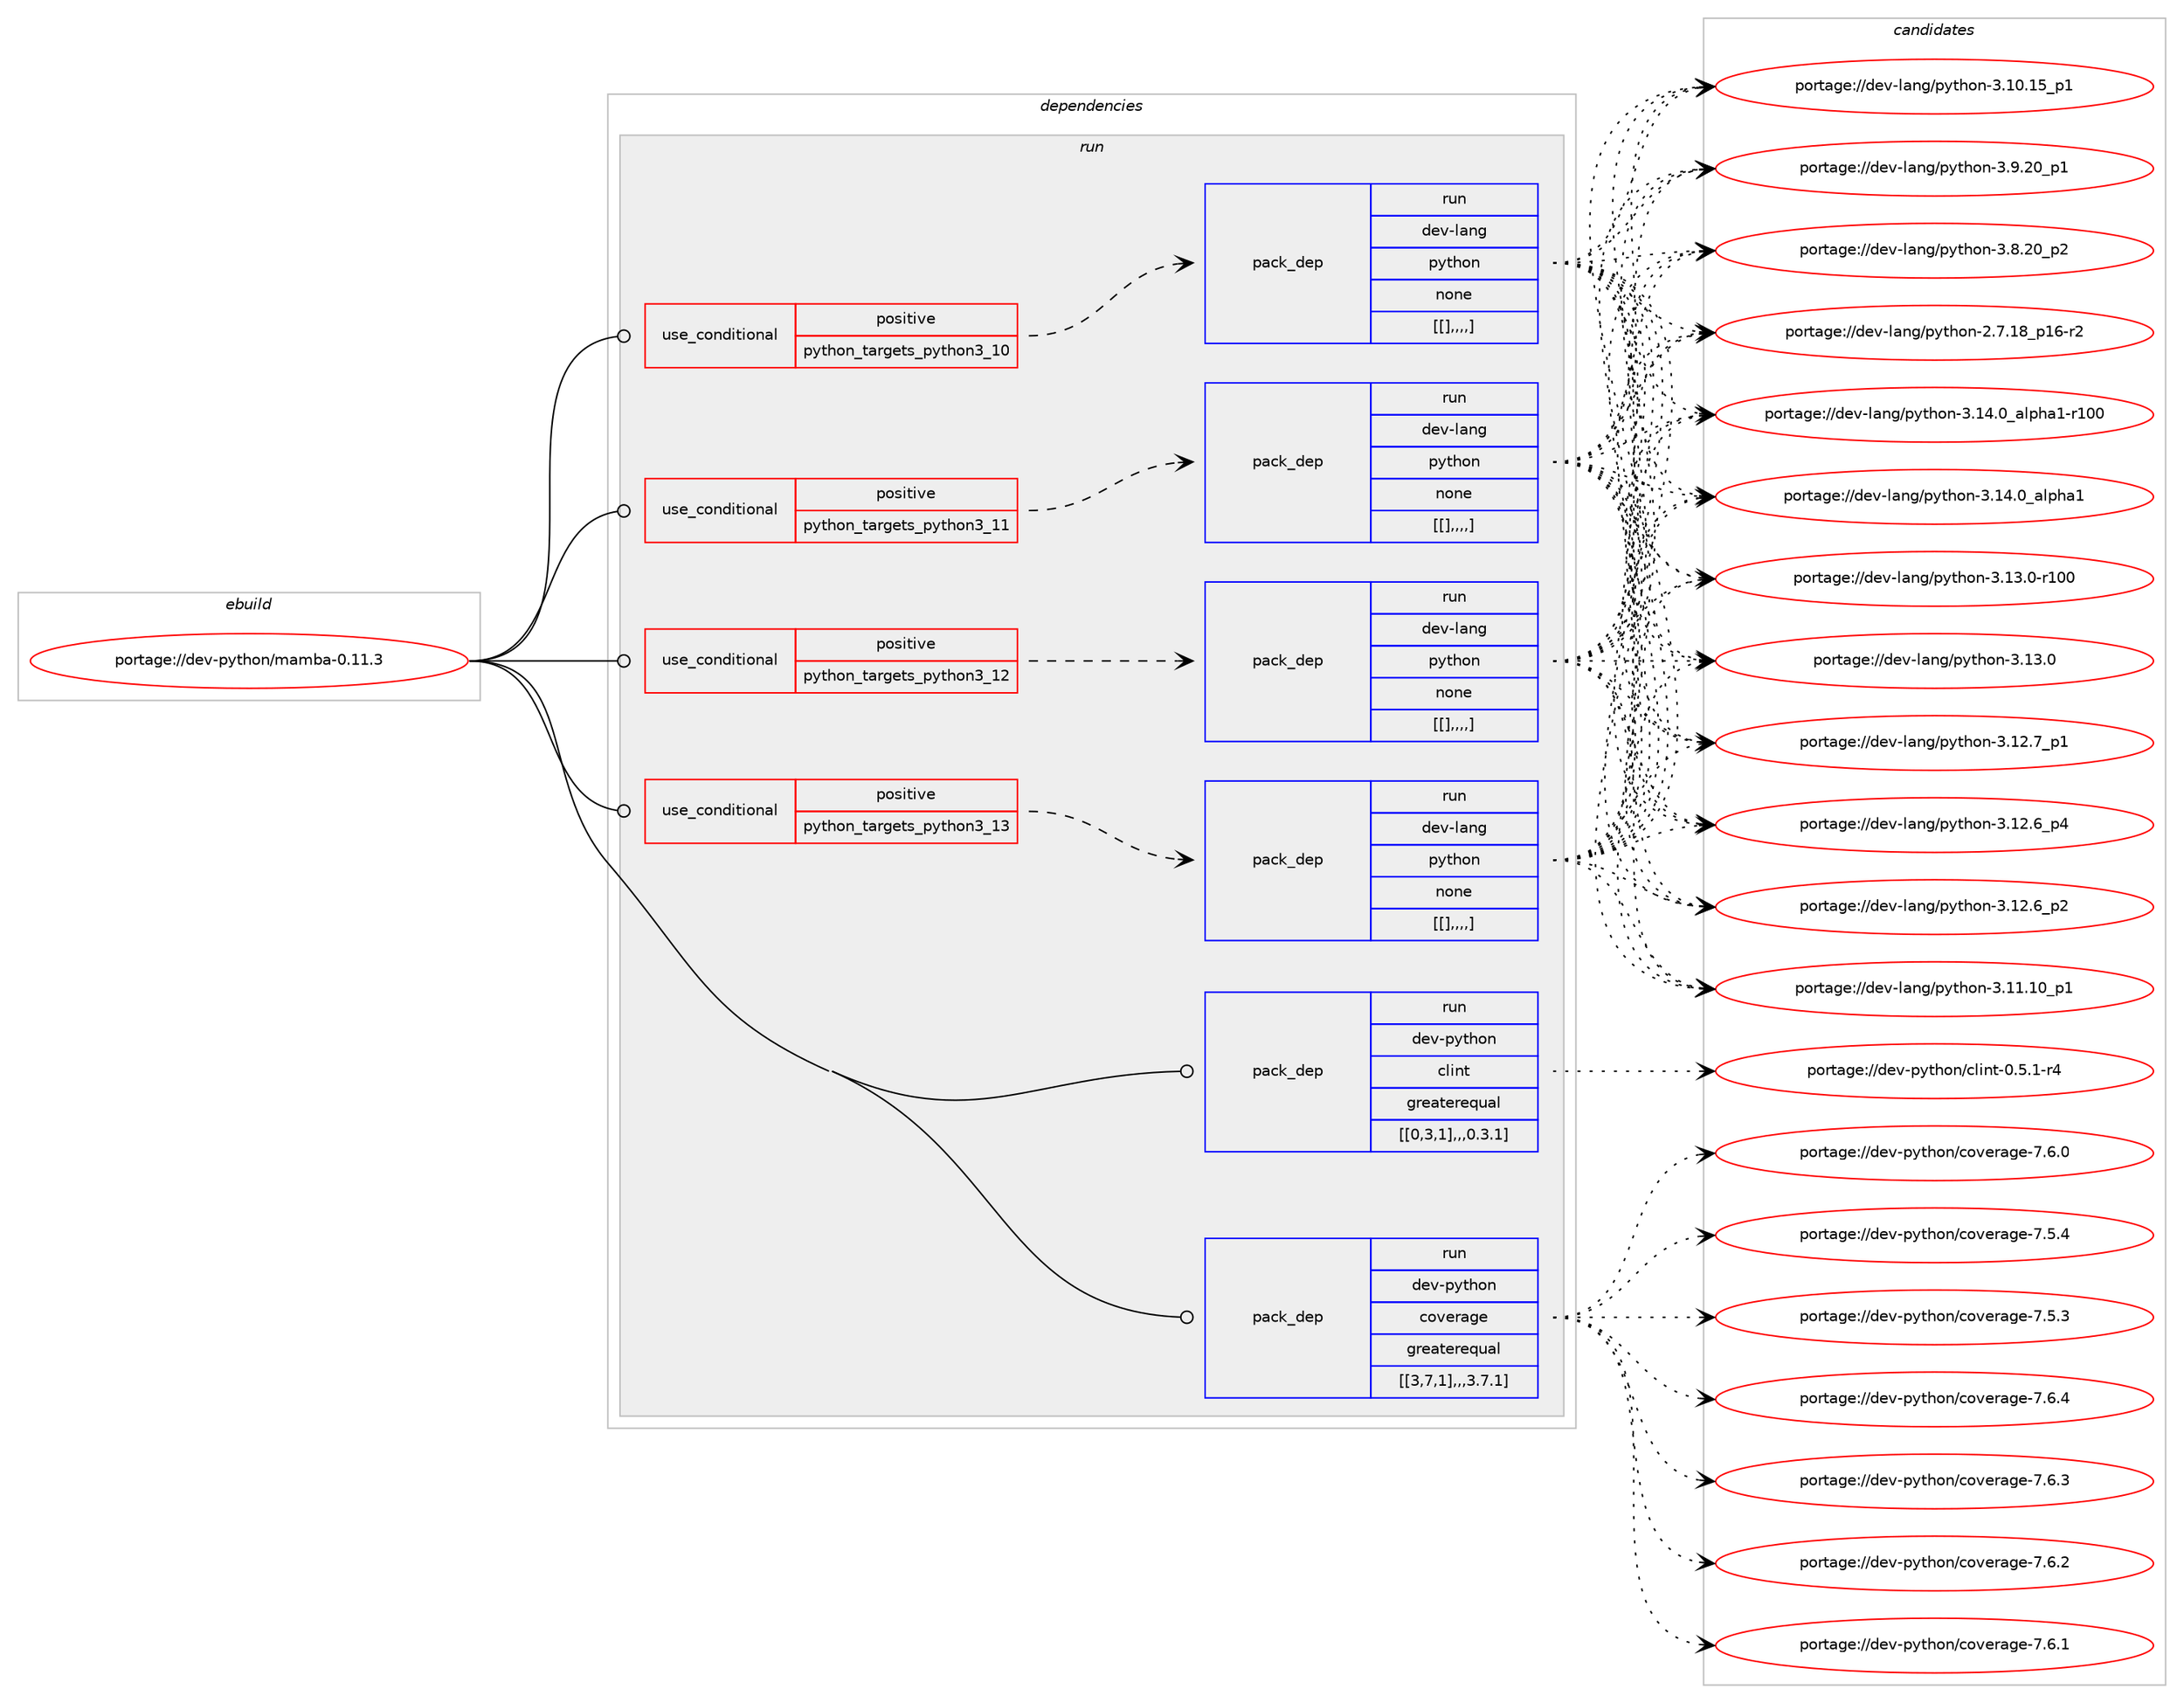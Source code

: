 digraph prolog {

# *************
# Graph options
# *************

newrank=true;
concentrate=true;
compound=true;
graph [rankdir=LR,fontname=Helvetica,fontsize=10,ranksep=1.5];#, ranksep=2.5, nodesep=0.2];
edge  [arrowhead=vee];
node  [fontname=Helvetica,fontsize=10];

# **********
# The ebuild
# **********

subgraph cluster_leftcol {
color=gray;
label=<<i>ebuild</i>>;
id [label="portage://dev-python/mamba-0.11.3", color=red, width=4, href="../dev-python/mamba-0.11.3.svg"];
}

# ****************
# The dependencies
# ****************

subgraph cluster_midcol {
color=gray;
label=<<i>dependencies</i>>;
subgraph cluster_compile {
fillcolor="#eeeeee";
style=filled;
label=<<i>compile</i>>;
}
subgraph cluster_compileandrun {
fillcolor="#eeeeee";
style=filled;
label=<<i>compile and run</i>>;
}
subgraph cluster_run {
fillcolor="#eeeeee";
style=filled;
label=<<i>run</i>>;
subgraph cond36875 {
dependency156518 [label=<<TABLE BORDER="0" CELLBORDER="1" CELLSPACING="0" CELLPADDING="4"><TR><TD ROWSPAN="3" CELLPADDING="10">use_conditional</TD></TR><TR><TD>positive</TD></TR><TR><TD>python_targets_python3_10</TD></TR></TABLE>>, shape=none, color=red];
subgraph pack118305 {
dependency156523 [label=<<TABLE BORDER="0" CELLBORDER="1" CELLSPACING="0" CELLPADDING="4" WIDTH="220"><TR><TD ROWSPAN="6" CELLPADDING="30">pack_dep</TD></TR><TR><TD WIDTH="110">run</TD></TR><TR><TD>dev-lang</TD></TR><TR><TD>python</TD></TR><TR><TD>none</TD></TR><TR><TD>[[],,,,]</TD></TR></TABLE>>, shape=none, color=blue];
}
dependency156518:e -> dependency156523:w [weight=20,style="dashed",arrowhead="vee"];
}
id:e -> dependency156518:w [weight=20,style="solid",arrowhead="odot"];
subgraph cond36889 {
dependency156528 [label=<<TABLE BORDER="0" CELLBORDER="1" CELLSPACING="0" CELLPADDING="4"><TR><TD ROWSPAN="3" CELLPADDING="10">use_conditional</TD></TR><TR><TD>positive</TD></TR><TR><TD>python_targets_python3_11</TD></TR></TABLE>>, shape=none, color=red];
subgraph pack118315 {
dependency156537 [label=<<TABLE BORDER="0" CELLBORDER="1" CELLSPACING="0" CELLPADDING="4" WIDTH="220"><TR><TD ROWSPAN="6" CELLPADDING="30">pack_dep</TD></TR><TR><TD WIDTH="110">run</TD></TR><TR><TD>dev-lang</TD></TR><TR><TD>python</TD></TR><TR><TD>none</TD></TR><TR><TD>[[],,,,]</TD></TR></TABLE>>, shape=none, color=blue];
}
dependency156528:e -> dependency156537:w [weight=20,style="dashed",arrowhead="vee"];
}
id:e -> dependency156528:w [weight=20,style="solid",arrowhead="odot"];
subgraph cond36898 {
dependency156540 [label=<<TABLE BORDER="0" CELLBORDER="1" CELLSPACING="0" CELLPADDING="4"><TR><TD ROWSPAN="3" CELLPADDING="10">use_conditional</TD></TR><TR><TD>positive</TD></TR><TR><TD>python_targets_python3_12</TD></TR></TABLE>>, shape=none, color=red];
subgraph pack118331 {
dependency156564 [label=<<TABLE BORDER="0" CELLBORDER="1" CELLSPACING="0" CELLPADDING="4" WIDTH="220"><TR><TD ROWSPAN="6" CELLPADDING="30">pack_dep</TD></TR><TR><TD WIDTH="110">run</TD></TR><TR><TD>dev-lang</TD></TR><TR><TD>python</TD></TR><TR><TD>none</TD></TR><TR><TD>[[],,,,]</TD></TR></TABLE>>, shape=none, color=blue];
}
dependency156540:e -> dependency156564:w [weight=20,style="dashed",arrowhead="vee"];
}
id:e -> dependency156540:w [weight=20,style="solid",arrowhead="odot"];
subgraph cond36909 {
dependency156582 [label=<<TABLE BORDER="0" CELLBORDER="1" CELLSPACING="0" CELLPADDING="4"><TR><TD ROWSPAN="3" CELLPADDING="10">use_conditional</TD></TR><TR><TD>positive</TD></TR><TR><TD>python_targets_python3_13</TD></TR></TABLE>>, shape=none, color=red];
subgraph pack118349 {
dependency156592 [label=<<TABLE BORDER="0" CELLBORDER="1" CELLSPACING="0" CELLPADDING="4" WIDTH="220"><TR><TD ROWSPAN="6" CELLPADDING="30">pack_dep</TD></TR><TR><TD WIDTH="110">run</TD></TR><TR><TD>dev-lang</TD></TR><TR><TD>python</TD></TR><TR><TD>none</TD></TR><TR><TD>[[],,,,]</TD></TR></TABLE>>, shape=none, color=blue];
}
dependency156582:e -> dependency156592:w [weight=20,style="dashed",arrowhead="vee"];
}
id:e -> dependency156582:w [weight=20,style="solid",arrowhead="odot"];
subgraph pack118353 {
dependency156608 [label=<<TABLE BORDER="0" CELLBORDER="1" CELLSPACING="0" CELLPADDING="4" WIDTH="220"><TR><TD ROWSPAN="6" CELLPADDING="30">pack_dep</TD></TR><TR><TD WIDTH="110">run</TD></TR><TR><TD>dev-python</TD></TR><TR><TD>clint</TD></TR><TR><TD>greaterequal</TD></TR><TR><TD>[[0,3,1],,,0.3.1]</TD></TR></TABLE>>, shape=none, color=blue];
}
id:e -> dependency156608:w [weight=20,style="solid",arrowhead="odot"];
subgraph pack118368 {
dependency156629 [label=<<TABLE BORDER="0" CELLBORDER="1" CELLSPACING="0" CELLPADDING="4" WIDTH="220"><TR><TD ROWSPAN="6" CELLPADDING="30">pack_dep</TD></TR><TR><TD WIDTH="110">run</TD></TR><TR><TD>dev-python</TD></TR><TR><TD>coverage</TD></TR><TR><TD>greaterequal</TD></TR><TR><TD>[[3,7,1],,,3.7.1]</TD></TR></TABLE>>, shape=none, color=blue];
}
id:e -> dependency156629:w [weight=20,style="solid",arrowhead="odot"];
}
}

# **************
# The candidates
# **************

subgraph cluster_choices {
rank=same;
color=gray;
label=<<i>candidates</i>>;

subgraph choice118301 {
color=black;
nodesep=1;
choice100101118451089711010347112121116104111110455146495246489597108112104974945114494848 [label="portage://dev-lang/python-3.14.0_alpha1-r100", color=red, width=4,href="../dev-lang/python-3.14.0_alpha1-r100.svg"];
choice1001011184510897110103471121211161041111104551464952464895971081121049749 [label="portage://dev-lang/python-3.14.0_alpha1", color=red, width=4,href="../dev-lang/python-3.14.0_alpha1.svg"];
choice1001011184510897110103471121211161041111104551464951464845114494848 [label="portage://dev-lang/python-3.13.0-r100", color=red, width=4,href="../dev-lang/python-3.13.0-r100.svg"];
choice10010111845108971101034711212111610411111045514649514648 [label="portage://dev-lang/python-3.13.0", color=red, width=4,href="../dev-lang/python-3.13.0.svg"];
choice100101118451089711010347112121116104111110455146495046559511249 [label="portage://dev-lang/python-3.12.7_p1", color=red, width=4,href="../dev-lang/python-3.12.7_p1.svg"];
choice100101118451089711010347112121116104111110455146495046549511252 [label="portage://dev-lang/python-3.12.6_p4", color=red, width=4,href="../dev-lang/python-3.12.6_p4.svg"];
choice100101118451089711010347112121116104111110455146495046549511250 [label="portage://dev-lang/python-3.12.6_p2", color=red, width=4,href="../dev-lang/python-3.12.6_p2.svg"];
choice10010111845108971101034711212111610411111045514649494649489511249 [label="portage://dev-lang/python-3.11.10_p1", color=red, width=4,href="../dev-lang/python-3.11.10_p1.svg"];
choice10010111845108971101034711212111610411111045514649484649539511249 [label="portage://dev-lang/python-3.10.15_p1", color=red, width=4,href="../dev-lang/python-3.10.15_p1.svg"];
choice100101118451089711010347112121116104111110455146574650489511249 [label="portage://dev-lang/python-3.9.20_p1", color=red, width=4,href="../dev-lang/python-3.9.20_p1.svg"];
choice100101118451089711010347112121116104111110455146564650489511250 [label="portage://dev-lang/python-3.8.20_p2", color=red, width=4,href="../dev-lang/python-3.8.20_p2.svg"];
choice100101118451089711010347112121116104111110455046554649569511249544511450 [label="portage://dev-lang/python-2.7.18_p16-r2", color=red, width=4,href="../dev-lang/python-2.7.18_p16-r2.svg"];
dependency156523:e -> choice100101118451089711010347112121116104111110455146495246489597108112104974945114494848:w [style=dotted,weight="100"];
dependency156523:e -> choice1001011184510897110103471121211161041111104551464952464895971081121049749:w [style=dotted,weight="100"];
dependency156523:e -> choice1001011184510897110103471121211161041111104551464951464845114494848:w [style=dotted,weight="100"];
dependency156523:e -> choice10010111845108971101034711212111610411111045514649514648:w [style=dotted,weight="100"];
dependency156523:e -> choice100101118451089711010347112121116104111110455146495046559511249:w [style=dotted,weight="100"];
dependency156523:e -> choice100101118451089711010347112121116104111110455146495046549511252:w [style=dotted,weight="100"];
dependency156523:e -> choice100101118451089711010347112121116104111110455146495046549511250:w [style=dotted,weight="100"];
dependency156523:e -> choice10010111845108971101034711212111610411111045514649494649489511249:w [style=dotted,weight="100"];
dependency156523:e -> choice10010111845108971101034711212111610411111045514649484649539511249:w [style=dotted,weight="100"];
dependency156523:e -> choice100101118451089711010347112121116104111110455146574650489511249:w [style=dotted,weight="100"];
dependency156523:e -> choice100101118451089711010347112121116104111110455146564650489511250:w [style=dotted,weight="100"];
dependency156523:e -> choice100101118451089711010347112121116104111110455046554649569511249544511450:w [style=dotted,weight="100"];
}
subgraph choice118308 {
color=black;
nodesep=1;
choice100101118451089711010347112121116104111110455146495246489597108112104974945114494848 [label="portage://dev-lang/python-3.14.0_alpha1-r100", color=red, width=4,href="../dev-lang/python-3.14.0_alpha1-r100.svg"];
choice1001011184510897110103471121211161041111104551464952464895971081121049749 [label="portage://dev-lang/python-3.14.0_alpha1", color=red, width=4,href="../dev-lang/python-3.14.0_alpha1.svg"];
choice1001011184510897110103471121211161041111104551464951464845114494848 [label="portage://dev-lang/python-3.13.0-r100", color=red, width=4,href="../dev-lang/python-3.13.0-r100.svg"];
choice10010111845108971101034711212111610411111045514649514648 [label="portage://dev-lang/python-3.13.0", color=red, width=4,href="../dev-lang/python-3.13.0.svg"];
choice100101118451089711010347112121116104111110455146495046559511249 [label="portage://dev-lang/python-3.12.7_p1", color=red, width=4,href="../dev-lang/python-3.12.7_p1.svg"];
choice100101118451089711010347112121116104111110455146495046549511252 [label="portage://dev-lang/python-3.12.6_p4", color=red, width=4,href="../dev-lang/python-3.12.6_p4.svg"];
choice100101118451089711010347112121116104111110455146495046549511250 [label="portage://dev-lang/python-3.12.6_p2", color=red, width=4,href="../dev-lang/python-3.12.6_p2.svg"];
choice10010111845108971101034711212111610411111045514649494649489511249 [label="portage://dev-lang/python-3.11.10_p1", color=red, width=4,href="../dev-lang/python-3.11.10_p1.svg"];
choice10010111845108971101034711212111610411111045514649484649539511249 [label="portage://dev-lang/python-3.10.15_p1", color=red, width=4,href="../dev-lang/python-3.10.15_p1.svg"];
choice100101118451089711010347112121116104111110455146574650489511249 [label="portage://dev-lang/python-3.9.20_p1", color=red, width=4,href="../dev-lang/python-3.9.20_p1.svg"];
choice100101118451089711010347112121116104111110455146564650489511250 [label="portage://dev-lang/python-3.8.20_p2", color=red, width=4,href="../dev-lang/python-3.8.20_p2.svg"];
choice100101118451089711010347112121116104111110455046554649569511249544511450 [label="portage://dev-lang/python-2.7.18_p16-r2", color=red, width=4,href="../dev-lang/python-2.7.18_p16-r2.svg"];
dependency156537:e -> choice100101118451089711010347112121116104111110455146495246489597108112104974945114494848:w [style=dotted,weight="100"];
dependency156537:e -> choice1001011184510897110103471121211161041111104551464952464895971081121049749:w [style=dotted,weight="100"];
dependency156537:e -> choice1001011184510897110103471121211161041111104551464951464845114494848:w [style=dotted,weight="100"];
dependency156537:e -> choice10010111845108971101034711212111610411111045514649514648:w [style=dotted,weight="100"];
dependency156537:e -> choice100101118451089711010347112121116104111110455146495046559511249:w [style=dotted,weight="100"];
dependency156537:e -> choice100101118451089711010347112121116104111110455146495046549511252:w [style=dotted,weight="100"];
dependency156537:e -> choice100101118451089711010347112121116104111110455146495046549511250:w [style=dotted,weight="100"];
dependency156537:e -> choice10010111845108971101034711212111610411111045514649494649489511249:w [style=dotted,weight="100"];
dependency156537:e -> choice10010111845108971101034711212111610411111045514649484649539511249:w [style=dotted,weight="100"];
dependency156537:e -> choice100101118451089711010347112121116104111110455146574650489511249:w [style=dotted,weight="100"];
dependency156537:e -> choice100101118451089711010347112121116104111110455146564650489511250:w [style=dotted,weight="100"];
dependency156537:e -> choice100101118451089711010347112121116104111110455046554649569511249544511450:w [style=dotted,weight="100"];
}
subgraph choice118312 {
color=black;
nodesep=1;
choice100101118451089711010347112121116104111110455146495246489597108112104974945114494848 [label="portage://dev-lang/python-3.14.0_alpha1-r100", color=red, width=4,href="../dev-lang/python-3.14.0_alpha1-r100.svg"];
choice1001011184510897110103471121211161041111104551464952464895971081121049749 [label="portage://dev-lang/python-3.14.0_alpha1", color=red, width=4,href="../dev-lang/python-3.14.0_alpha1.svg"];
choice1001011184510897110103471121211161041111104551464951464845114494848 [label="portage://dev-lang/python-3.13.0-r100", color=red, width=4,href="../dev-lang/python-3.13.0-r100.svg"];
choice10010111845108971101034711212111610411111045514649514648 [label="portage://dev-lang/python-3.13.0", color=red, width=4,href="../dev-lang/python-3.13.0.svg"];
choice100101118451089711010347112121116104111110455146495046559511249 [label="portage://dev-lang/python-3.12.7_p1", color=red, width=4,href="../dev-lang/python-3.12.7_p1.svg"];
choice100101118451089711010347112121116104111110455146495046549511252 [label="portage://dev-lang/python-3.12.6_p4", color=red, width=4,href="../dev-lang/python-3.12.6_p4.svg"];
choice100101118451089711010347112121116104111110455146495046549511250 [label="portage://dev-lang/python-3.12.6_p2", color=red, width=4,href="../dev-lang/python-3.12.6_p2.svg"];
choice10010111845108971101034711212111610411111045514649494649489511249 [label="portage://dev-lang/python-3.11.10_p1", color=red, width=4,href="../dev-lang/python-3.11.10_p1.svg"];
choice10010111845108971101034711212111610411111045514649484649539511249 [label="portage://dev-lang/python-3.10.15_p1", color=red, width=4,href="../dev-lang/python-3.10.15_p1.svg"];
choice100101118451089711010347112121116104111110455146574650489511249 [label="portage://dev-lang/python-3.9.20_p1", color=red, width=4,href="../dev-lang/python-3.9.20_p1.svg"];
choice100101118451089711010347112121116104111110455146564650489511250 [label="portage://dev-lang/python-3.8.20_p2", color=red, width=4,href="../dev-lang/python-3.8.20_p2.svg"];
choice100101118451089711010347112121116104111110455046554649569511249544511450 [label="portage://dev-lang/python-2.7.18_p16-r2", color=red, width=4,href="../dev-lang/python-2.7.18_p16-r2.svg"];
dependency156564:e -> choice100101118451089711010347112121116104111110455146495246489597108112104974945114494848:w [style=dotted,weight="100"];
dependency156564:e -> choice1001011184510897110103471121211161041111104551464952464895971081121049749:w [style=dotted,weight="100"];
dependency156564:e -> choice1001011184510897110103471121211161041111104551464951464845114494848:w [style=dotted,weight="100"];
dependency156564:e -> choice10010111845108971101034711212111610411111045514649514648:w [style=dotted,weight="100"];
dependency156564:e -> choice100101118451089711010347112121116104111110455146495046559511249:w [style=dotted,weight="100"];
dependency156564:e -> choice100101118451089711010347112121116104111110455146495046549511252:w [style=dotted,weight="100"];
dependency156564:e -> choice100101118451089711010347112121116104111110455146495046549511250:w [style=dotted,weight="100"];
dependency156564:e -> choice10010111845108971101034711212111610411111045514649494649489511249:w [style=dotted,weight="100"];
dependency156564:e -> choice10010111845108971101034711212111610411111045514649484649539511249:w [style=dotted,weight="100"];
dependency156564:e -> choice100101118451089711010347112121116104111110455146574650489511249:w [style=dotted,weight="100"];
dependency156564:e -> choice100101118451089711010347112121116104111110455146564650489511250:w [style=dotted,weight="100"];
dependency156564:e -> choice100101118451089711010347112121116104111110455046554649569511249544511450:w [style=dotted,weight="100"];
}
subgraph choice118316 {
color=black;
nodesep=1;
choice100101118451089711010347112121116104111110455146495246489597108112104974945114494848 [label="portage://dev-lang/python-3.14.0_alpha1-r100", color=red, width=4,href="../dev-lang/python-3.14.0_alpha1-r100.svg"];
choice1001011184510897110103471121211161041111104551464952464895971081121049749 [label="portage://dev-lang/python-3.14.0_alpha1", color=red, width=4,href="../dev-lang/python-3.14.0_alpha1.svg"];
choice1001011184510897110103471121211161041111104551464951464845114494848 [label="portage://dev-lang/python-3.13.0-r100", color=red, width=4,href="../dev-lang/python-3.13.0-r100.svg"];
choice10010111845108971101034711212111610411111045514649514648 [label="portage://dev-lang/python-3.13.0", color=red, width=4,href="../dev-lang/python-3.13.0.svg"];
choice100101118451089711010347112121116104111110455146495046559511249 [label="portage://dev-lang/python-3.12.7_p1", color=red, width=4,href="../dev-lang/python-3.12.7_p1.svg"];
choice100101118451089711010347112121116104111110455146495046549511252 [label="portage://dev-lang/python-3.12.6_p4", color=red, width=4,href="../dev-lang/python-3.12.6_p4.svg"];
choice100101118451089711010347112121116104111110455146495046549511250 [label="portage://dev-lang/python-3.12.6_p2", color=red, width=4,href="../dev-lang/python-3.12.6_p2.svg"];
choice10010111845108971101034711212111610411111045514649494649489511249 [label="portage://dev-lang/python-3.11.10_p1", color=red, width=4,href="../dev-lang/python-3.11.10_p1.svg"];
choice10010111845108971101034711212111610411111045514649484649539511249 [label="portage://dev-lang/python-3.10.15_p1", color=red, width=4,href="../dev-lang/python-3.10.15_p1.svg"];
choice100101118451089711010347112121116104111110455146574650489511249 [label="portage://dev-lang/python-3.9.20_p1", color=red, width=4,href="../dev-lang/python-3.9.20_p1.svg"];
choice100101118451089711010347112121116104111110455146564650489511250 [label="portage://dev-lang/python-3.8.20_p2", color=red, width=4,href="../dev-lang/python-3.8.20_p2.svg"];
choice100101118451089711010347112121116104111110455046554649569511249544511450 [label="portage://dev-lang/python-2.7.18_p16-r2", color=red, width=4,href="../dev-lang/python-2.7.18_p16-r2.svg"];
dependency156592:e -> choice100101118451089711010347112121116104111110455146495246489597108112104974945114494848:w [style=dotted,weight="100"];
dependency156592:e -> choice1001011184510897110103471121211161041111104551464952464895971081121049749:w [style=dotted,weight="100"];
dependency156592:e -> choice1001011184510897110103471121211161041111104551464951464845114494848:w [style=dotted,weight="100"];
dependency156592:e -> choice10010111845108971101034711212111610411111045514649514648:w [style=dotted,weight="100"];
dependency156592:e -> choice100101118451089711010347112121116104111110455146495046559511249:w [style=dotted,weight="100"];
dependency156592:e -> choice100101118451089711010347112121116104111110455146495046549511252:w [style=dotted,weight="100"];
dependency156592:e -> choice100101118451089711010347112121116104111110455146495046549511250:w [style=dotted,weight="100"];
dependency156592:e -> choice10010111845108971101034711212111610411111045514649494649489511249:w [style=dotted,weight="100"];
dependency156592:e -> choice10010111845108971101034711212111610411111045514649484649539511249:w [style=dotted,weight="100"];
dependency156592:e -> choice100101118451089711010347112121116104111110455146574650489511249:w [style=dotted,weight="100"];
dependency156592:e -> choice100101118451089711010347112121116104111110455146564650489511250:w [style=dotted,weight="100"];
dependency156592:e -> choice100101118451089711010347112121116104111110455046554649569511249544511450:w [style=dotted,weight="100"];
}
subgraph choice118321 {
color=black;
nodesep=1;
choice1001011184511212111610411111047991081051101164548465346494511452 [label="portage://dev-python/clint-0.5.1-r4", color=red, width=4,href="../dev-python/clint-0.5.1-r4.svg"];
dependency156608:e -> choice1001011184511212111610411111047991081051101164548465346494511452:w [style=dotted,weight="100"];
}
subgraph choice118322 {
color=black;
nodesep=1;
choice10010111845112121116104111110479911111810111497103101455546544652 [label="portage://dev-python/coverage-7.6.4", color=red, width=4,href="../dev-python/coverage-7.6.4.svg"];
choice10010111845112121116104111110479911111810111497103101455546544651 [label="portage://dev-python/coverage-7.6.3", color=red, width=4,href="../dev-python/coverage-7.6.3.svg"];
choice10010111845112121116104111110479911111810111497103101455546544650 [label="portage://dev-python/coverage-7.6.2", color=red, width=4,href="../dev-python/coverage-7.6.2.svg"];
choice10010111845112121116104111110479911111810111497103101455546544649 [label="portage://dev-python/coverage-7.6.1", color=red, width=4,href="../dev-python/coverage-7.6.1.svg"];
choice10010111845112121116104111110479911111810111497103101455546544648 [label="portage://dev-python/coverage-7.6.0", color=red, width=4,href="../dev-python/coverage-7.6.0.svg"];
choice10010111845112121116104111110479911111810111497103101455546534652 [label="portage://dev-python/coverage-7.5.4", color=red, width=4,href="../dev-python/coverage-7.5.4.svg"];
choice10010111845112121116104111110479911111810111497103101455546534651 [label="portage://dev-python/coverage-7.5.3", color=red, width=4,href="../dev-python/coverage-7.5.3.svg"];
dependency156629:e -> choice10010111845112121116104111110479911111810111497103101455546544652:w [style=dotted,weight="100"];
dependency156629:e -> choice10010111845112121116104111110479911111810111497103101455546544651:w [style=dotted,weight="100"];
dependency156629:e -> choice10010111845112121116104111110479911111810111497103101455546544650:w [style=dotted,weight="100"];
dependency156629:e -> choice10010111845112121116104111110479911111810111497103101455546544649:w [style=dotted,weight="100"];
dependency156629:e -> choice10010111845112121116104111110479911111810111497103101455546544648:w [style=dotted,weight="100"];
dependency156629:e -> choice10010111845112121116104111110479911111810111497103101455546534652:w [style=dotted,weight="100"];
dependency156629:e -> choice10010111845112121116104111110479911111810111497103101455546534651:w [style=dotted,weight="100"];
}
}

}
